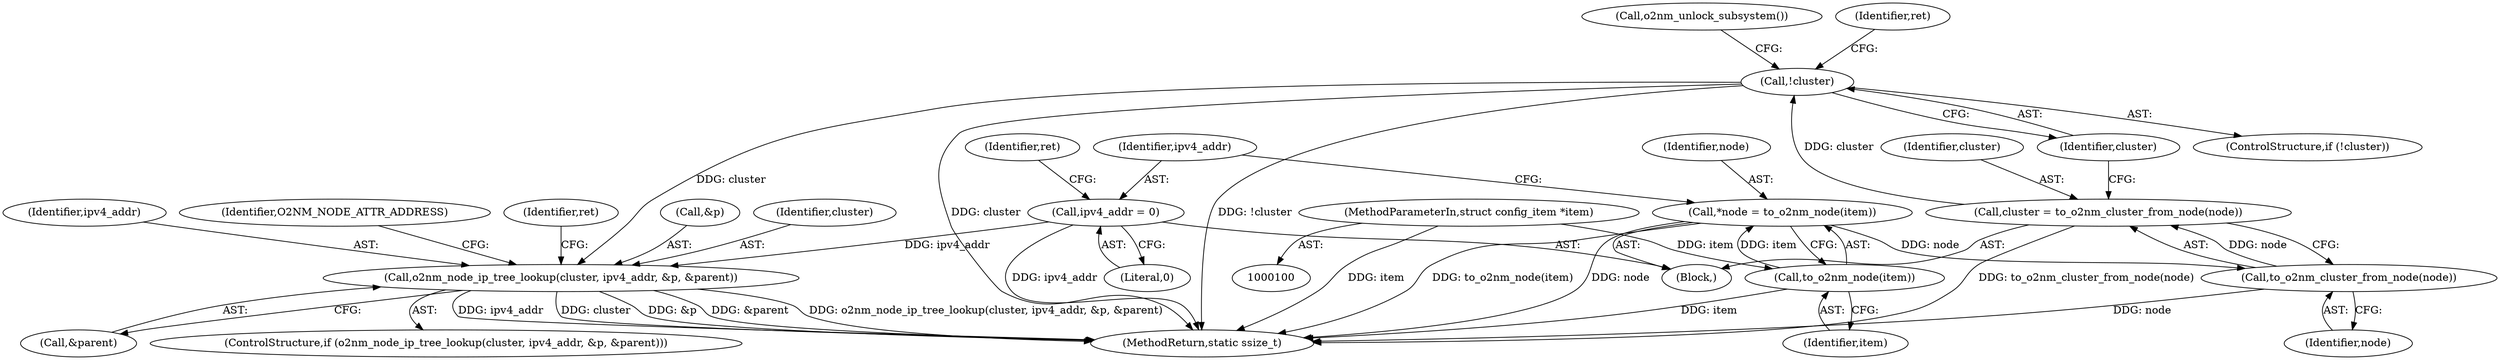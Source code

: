 digraph "0_linux_853bc26a7ea39e354b9f8889ae7ad1492ffa28d2@pointer" {
"1000200" [label="(Call,o2nm_node_ip_tree_lookup(cluster, ipv4_addr, &p, &parent))"];
"1000184" [label="(Call,!cluster)"];
"1000179" [label="(Call,cluster = to_o2nm_cluster_from_node(node))"];
"1000181" [label="(Call,to_o2nm_cluster_from_node(node))"];
"1000106" [label="(Call,*node = to_o2nm_node(item))"];
"1000108" [label="(Call,to_o2nm_node(item))"];
"1000101" [label="(MethodParameterIn,struct config_item *item)"];
"1000117" [label="(Call,ipv4_addr = 0)"];
"1000118" [label="(Identifier,ipv4_addr)"];
"1000104" [label="(Block,)"];
"1000183" [label="(ControlStructure,if (!cluster))"];
"1000203" [label="(Call,&p)"];
"1000262" [label="(MethodReturn,static ssize_t)"];
"1000180" [label="(Identifier,cluster)"];
"1000201" [label="(Identifier,cluster)"];
"1000202" [label="(Identifier,ipv4_addr)"];
"1000182" [label="(Identifier,node)"];
"1000179" [label="(Call,cluster = to_o2nm_cluster_from_node(node))"];
"1000200" [label="(Call,o2nm_node_ip_tree_lookup(cluster, ipv4_addr, &p, &parent))"];
"1000214" [label="(Identifier,O2NM_NODE_ATTR_ADDRESS)"];
"1000106" [label="(Call,*node = to_o2nm_node(item))"];
"1000181" [label="(Call,to_o2nm_cluster_from_node(node))"];
"1000205" [label="(Call,&parent)"];
"1000109" [label="(Identifier,item)"];
"1000187" [label="(Call,o2nm_unlock_subsystem())"];
"1000119" [label="(Literal,0)"];
"1000199" [label="(ControlStructure,if (o2nm_node_ip_tree_lookup(cluster, ipv4_addr, &p, &parent)))"];
"1000192" [label="(Identifier,ret)"];
"1000184" [label="(Call,!cluster)"];
"1000185" [label="(Identifier,cluster)"];
"1000117" [label="(Call,ipv4_addr = 0)"];
"1000108" [label="(Call,to_o2nm_node(item))"];
"1000121" [label="(Identifier,ret)"];
"1000208" [label="(Identifier,ret)"];
"1000101" [label="(MethodParameterIn,struct config_item *item)"];
"1000107" [label="(Identifier,node)"];
"1000200" -> "1000199"  [label="AST: "];
"1000200" -> "1000205"  [label="CFG: "];
"1000201" -> "1000200"  [label="AST: "];
"1000202" -> "1000200"  [label="AST: "];
"1000203" -> "1000200"  [label="AST: "];
"1000205" -> "1000200"  [label="AST: "];
"1000208" -> "1000200"  [label="CFG: "];
"1000214" -> "1000200"  [label="CFG: "];
"1000200" -> "1000262"  [label="DDG: o2nm_node_ip_tree_lookup(cluster, ipv4_addr, &p, &parent)"];
"1000200" -> "1000262"  [label="DDG: ipv4_addr"];
"1000200" -> "1000262"  [label="DDG: cluster"];
"1000200" -> "1000262"  [label="DDG: &p"];
"1000200" -> "1000262"  [label="DDG: &parent"];
"1000184" -> "1000200"  [label="DDG: cluster"];
"1000117" -> "1000200"  [label="DDG: ipv4_addr"];
"1000184" -> "1000183"  [label="AST: "];
"1000184" -> "1000185"  [label="CFG: "];
"1000185" -> "1000184"  [label="AST: "];
"1000187" -> "1000184"  [label="CFG: "];
"1000192" -> "1000184"  [label="CFG: "];
"1000184" -> "1000262"  [label="DDG: cluster"];
"1000184" -> "1000262"  [label="DDG: !cluster"];
"1000179" -> "1000184"  [label="DDG: cluster"];
"1000179" -> "1000104"  [label="AST: "];
"1000179" -> "1000181"  [label="CFG: "];
"1000180" -> "1000179"  [label="AST: "];
"1000181" -> "1000179"  [label="AST: "];
"1000185" -> "1000179"  [label="CFG: "];
"1000179" -> "1000262"  [label="DDG: to_o2nm_cluster_from_node(node)"];
"1000181" -> "1000179"  [label="DDG: node"];
"1000181" -> "1000182"  [label="CFG: "];
"1000182" -> "1000181"  [label="AST: "];
"1000181" -> "1000262"  [label="DDG: node"];
"1000106" -> "1000181"  [label="DDG: node"];
"1000106" -> "1000104"  [label="AST: "];
"1000106" -> "1000108"  [label="CFG: "];
"1000107" -> "1000106"  [label="AST: "];
"1000108" -> "1000106"  [label="AST: "];
"1000118" -> "1000106"  [label="CFG: "];
"1000106" -> "1000262"  [label="DDG: to_o2nm_node(item)"];
"1000106" -> "1000262"  [label="DDG: node"];
"1000108" -> "1000106"  [label="DDG: item"];
"1000108" -> "1000109"  [label="CFG: "];
"1000109" -> "1000108"  [label="AST: "];
"1000108" -> "1000262"  [label="DDG: item"];
"1000101" -> "1000108"  [label="DDG: item"];
"1000101" -> "1000100"  [label="AST: "];
"1000101" -> "1000262"  [label="DDG: item"];
"1000117" -> "1000104"  [label="AST: "];
"1000117" -> "1000119"  [label="CFG: "];
"1000118" -> "1000117"  [label="AST: "];
"1000119" -> "1000117"  [label="AST: "];
"1000121" -> "1000117"  [label="CFG: "];
"1000117" -> "1000262"  [label="DDG: ipv4_addr"];
}
